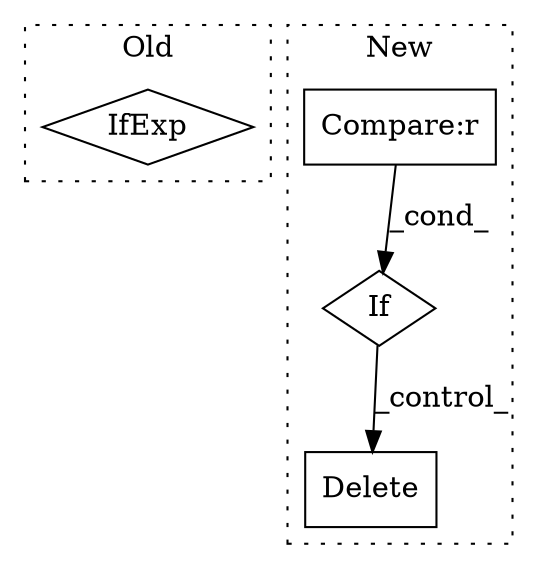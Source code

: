 digraph G {
subgraph cluster0 {
1 [label="IfExp" a="51" s="10988,11011" l="20,84" shape="diamond"];
label = "Old";
style="dotted";
}
subgraph cluster1 {
2 [label="Delete" a="101" s="12255" l="6" shape="box"];
3 [label="If" a="96" s="12003" l="3" shape="diamond"];
4 [label="Compare:r" a="40" s="12006" l="30" shape="box"];
label = "New";
style="dotted";
}
3 -> 2 [label="_control_"];
4 -> 3 [label="_cond_"];
}